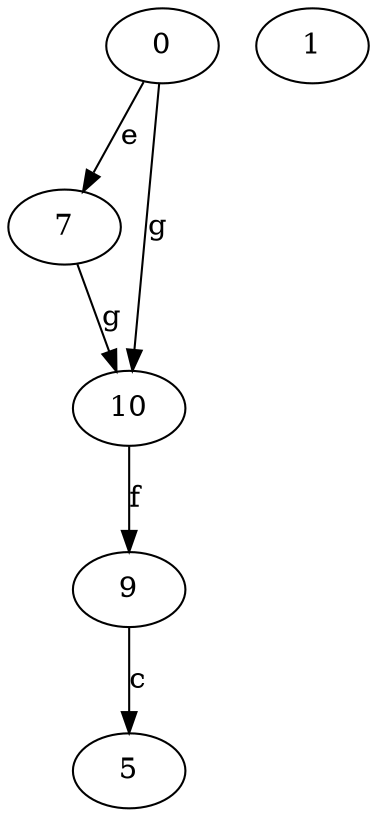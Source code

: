 strict digraph  {
0;
1;
5;
7;
9;
10;
0 -> 7  [label=e];
0 -> 10  [label=g];
7 -> 10  [label=g];
9 -> 5  [label=c];
10 -> 9  [label=f];
}
